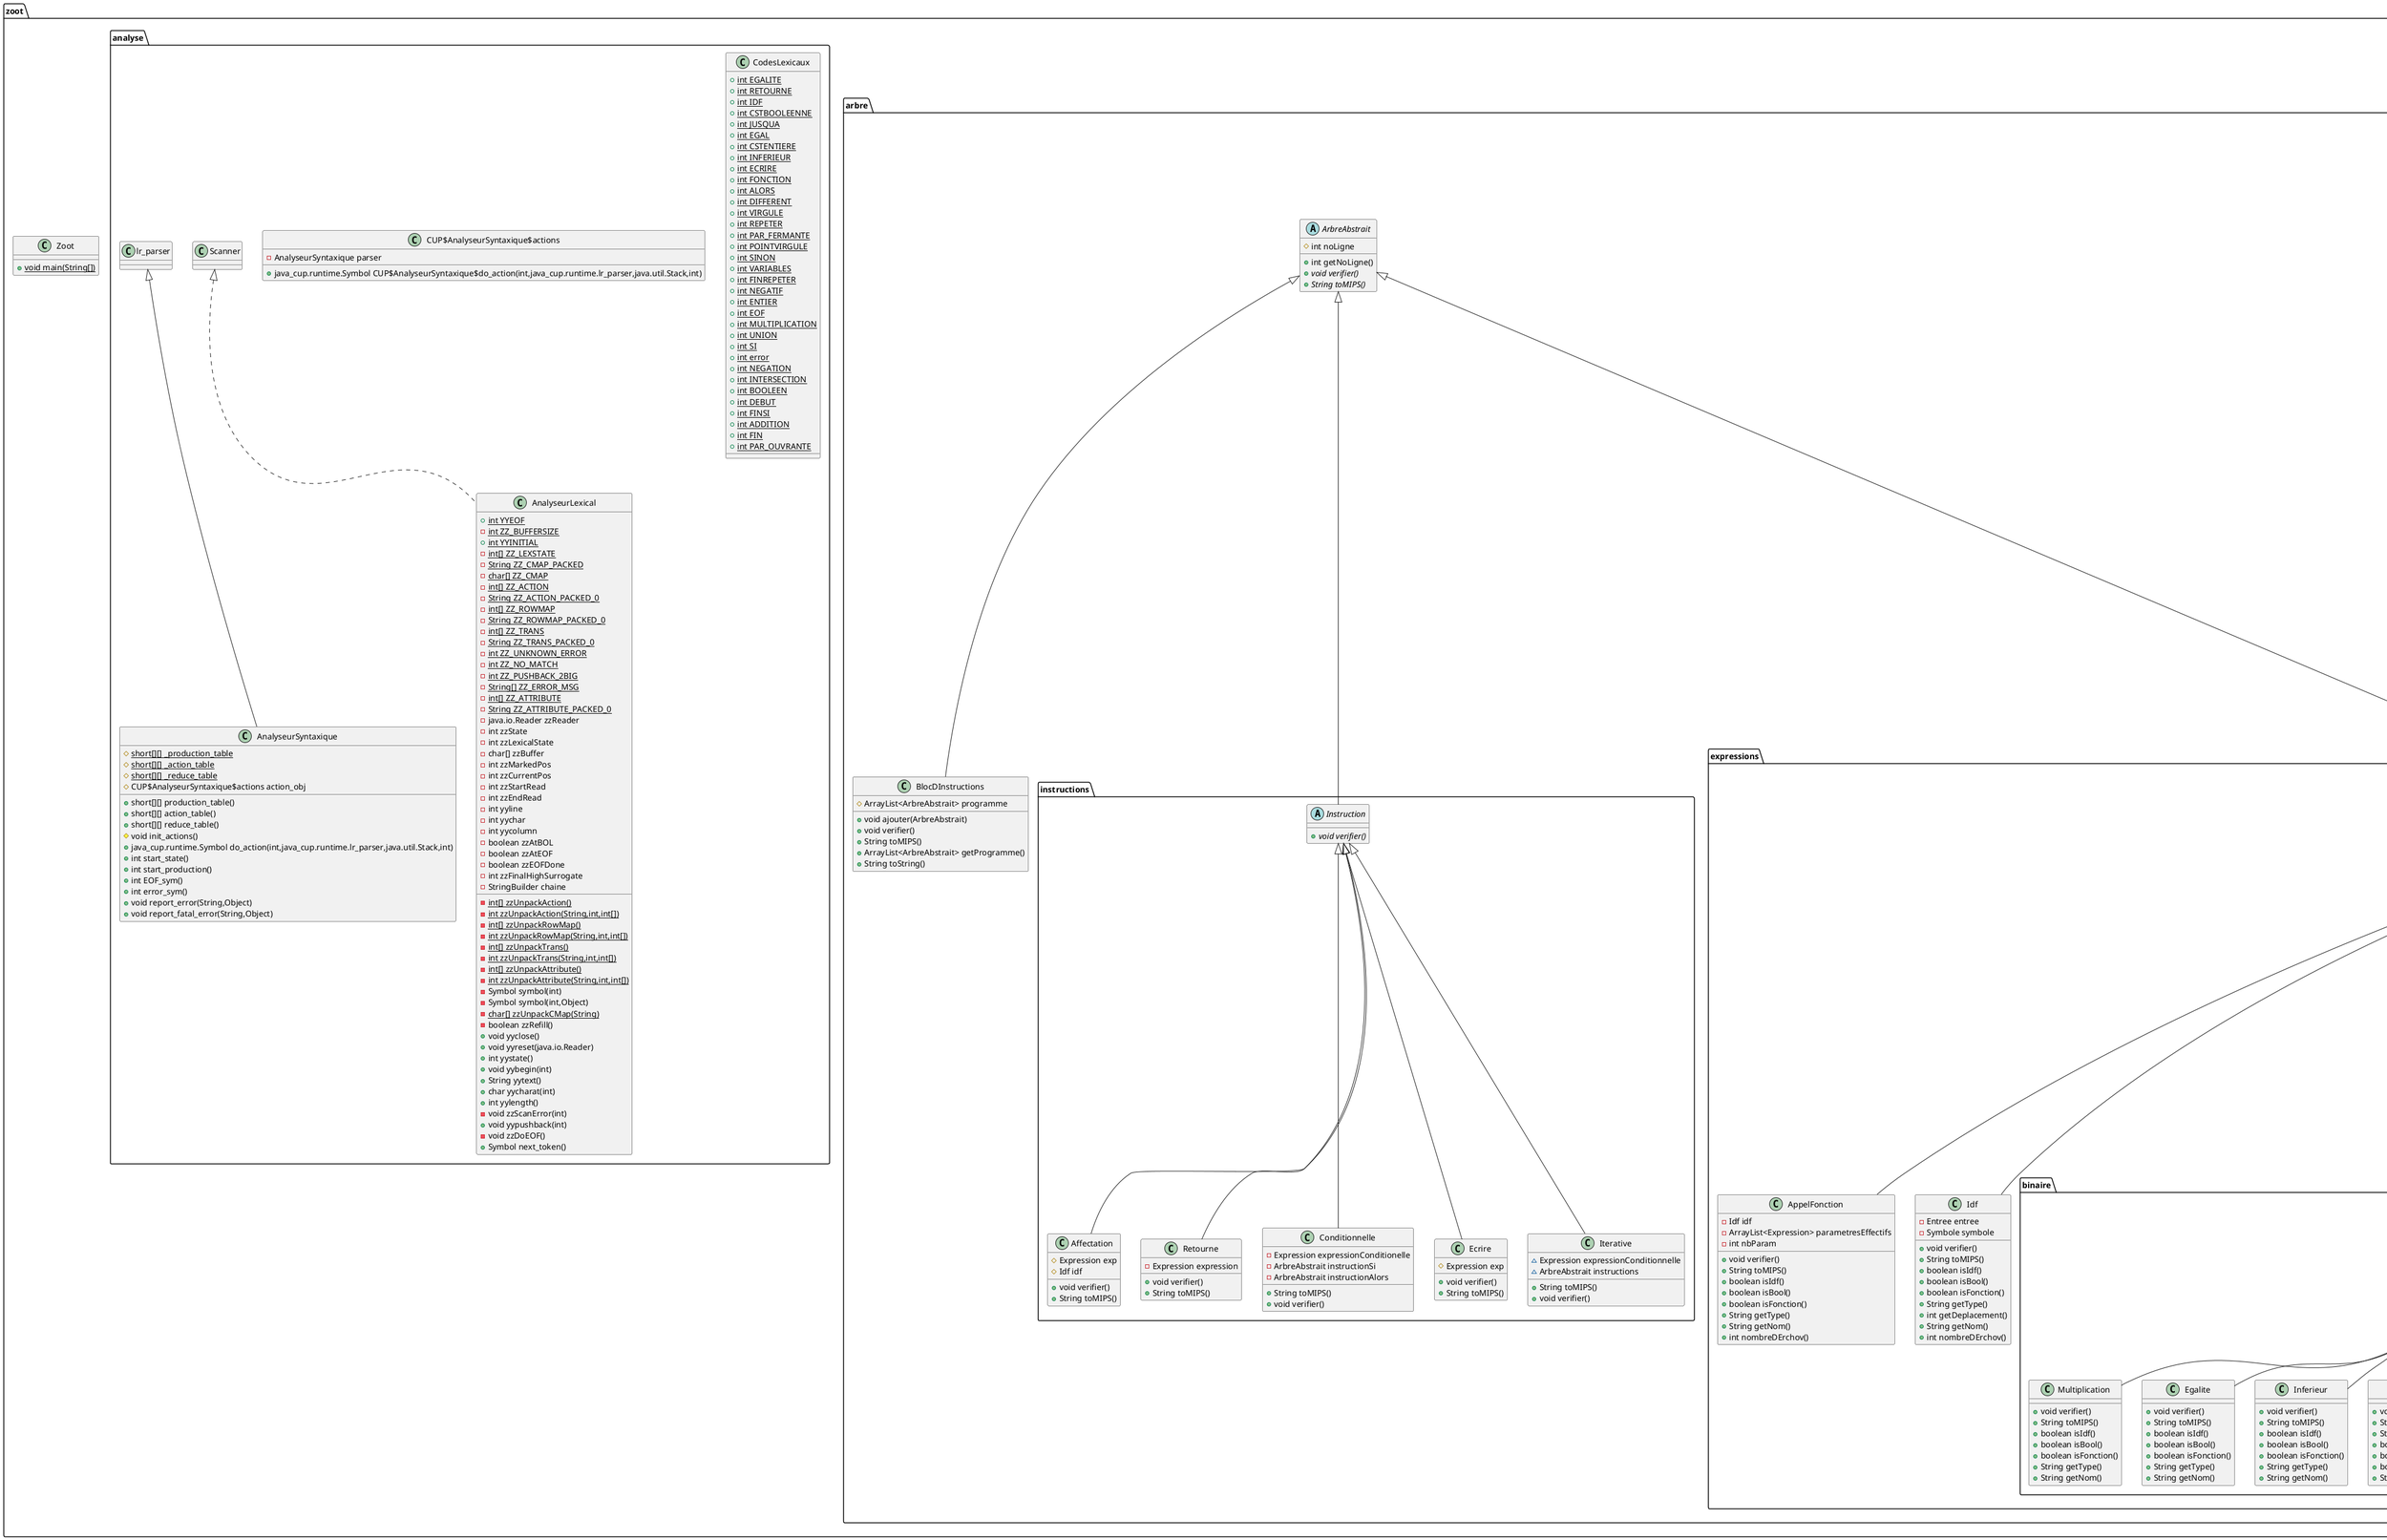 @startuml
abstract class zoot.exceptions.AnalyseException {
}
class zoot.arbre.instructions.Affectation {
# Expression exp
# Idf idf
+ void verifier()
+ String toMIPS()
}
class zoot.arbre.declarations.Fonction {
- ArbreAbstrait arbre
- int noLigne
- String idf
- int numeroBloc
- HashMap<Entree,Symbole> parametres
- String etiquette
+ String toMIPS()
+ void verifier()
+ void recupererParametres()
+ int getNoLigne()
+ void setEtiquette()
+ String getIdf()
+ int getNumeroBloc()
+ int getNbParam()
+ String getTypeParam(int)
}
class zoot.arbre.expressions.binaire.Multiplication {
+ void verifier()
+ String toMIPS()
+ boolean isIdf()
+ boolean isBool()
+ boolean isFonction()
+ String getType()
+ String getNom()
}
class zoot.arbre.expressions.unaire.Oppose {
- Expression expression
+ void verifier()
+ boolean isIdf()
+ boolean isBool()
+ boolean isFonction()
+ String getType()
+ String getNom()
+ int nombreDErchov()
+ String toMIPS()
}
class zoot.arbre.expressions.binaire.Egalite {
+ void verifier()
+ String toMIPS()
+ boolean isIdf()
+ boolean isBool()
+ boolean isFonction()
+ String getType()
+ String getNom()
}
class zoot.exceptions.DoubleDeclaration {
}
abstract class zoot.arbre.instructions.Instruction {
+ {abstract}void verifier()
}
class zoot.exceptions.Erreur {
- String message
- int ligne
+ String getMessage()
+ int getLigne()
}
class zoot.exceptions.VariableNonDeclaree {
}
class zoot.exceptions.AnalyseSemantiqueException {
}
class zoot.arbre.expressions.unaire.ExpressionPrioritaire {
- Expression expression
+ void verifier()
+ boolean isIdf()
+ boolean isBool()
+ boolean isFonction()
+ String getType()
+ String getNom()
+ int nombreDErchov()
+ String toMIPS()
}
class zoot.arbre.BlocDInstructions {
# ArrayList<ArbreAbstrait> programme
+ void ajouter(ArbreAbstrait)
+ void verifier()
+ String toMIPS()
+ ArrayList<ArbreAbstrait> getProgramme()
+ String toString()
}
class zoot.exceptions.AnalyseLexicaleException {
}
abstract class zoot.arbre.expressions.Expression {
+ {abstract}boolean isIdf()
+ {abstract}boolean isBool()
+ {abstract}boolean isFonction()
+ {abstract}String getType()
+ {abstract}String getNom()
+ {abstract}int nombreDErchov()
+ {abstract}String toMIPS()
}
class zoot.analyse.CodesLexicaux {
+ {static} int EGALITE
+ {static} int RETOURNE
+ {static} int IDF
+ {static} int CSTBOOLEENNE
+ {static} int JUSQUA
+ {static} int EGAL
+ {static} int CSTENTIERE
+ {static} int INFERIEUR
+ {static} int ECRIRE
+ {static} int FONCTION
+ {static} int ALORS
+ {static} int DIFFERENT
+ {static} int VIRGULE
+ {static} int REPETER
+ {static} int PAR_FERMANTE
+ {static} int POINTVIRGULE
+ {static} int SINON
+ {static} int VARIABLES
+ {static} int FINREPETER
+ {static} int NEGATIF
+ {static} int ENTIER
+ {static} int EOF
+ {static} int MULTIPLICATION
+ {static} int UNION
+ {static} int SI
+ {static} int error
+ {static} int NEGATION
+ {static} int INTERSECTION
+ {static} int BOOLEEN
+ {static} int DEBUT
+ {static} int FINSI
+ {static} int ADDITION
+ {static} int FIN
+ {static} int PAR_OUVRANTE
}
class zoot.arbre.expressions.binaire.Inferieur {
+ void verifier()
+ String toMIPS()
+ boolean isIdf()
+ boolean isBool()
+ boolean isFonction()
+ String getType()
+ String getNom()
}
class zoot.arbre.instructions.Retourne {
- Expression expression
+ void verifier()
+ String toMIPS()
}
class zoot.arbre.expressions.unaire.ConstanteBooleenne {
+ String toMIPS()
+ boolean isBool()
+ boolean isFonction()
+ String getType()
+ int nombreDErchov()
}
class zoot.analyse.AnalyseurLexical {
+ {static} int YYEOF
- {static} int ZZ_BUFFERSIZE
+ {static} int YYINITIAL
- {static} int[] ZZ_LEXSTATE
- {static} String ZZ_CMAP_PACKED
- {static} char[] ZZ_CMAP
- {static} int[] ZZ_ACTION
- {static} String ZZ_ACTION_PACKED_0
- {static} int[] ZZ_ROWMAP
- {static} String ZZ_ROWMAP_PACKED_0
- {static} int[] ZZ_TRANS
- {static} String ZZ_TRANS_PACKED_0
- {static} int ZZ_UNKNOWN_ERROR
- {static} int ZZ_NO_MATCH
- {static} int ZZ_PUSHBACK_2BIG
- {static} String[] ZZ_ERROR_MSG
- {static} int[] ZZ_ATTRIBUTE
- {static} String ZZ_ATTRIBUTE_PACKED_0
- java.io.Reader zzReader
- int zzState
- int zzLexicalState
- char[] zzBuffer
- int zzMarkedPos
- int zzCurrentPos
- int zzStartRead
- int zzEndRead
- int yyline
- int yychar
- int yycolumn
- boolean zzAtBOL
- boolean zzAtEOF
- boolean zzEOFDone
- int zzFinalHighSurrogate
- StringBuilder chaine
- {static} int[] zzUnpackAction()
- {static} int zzUnpackAction(String,int,int[])
- {static} int[] zzUnpackRowMap()
- {static} int zzUnpackRowMap(String,int,int[])
- {static} int[] zzUnpackTrans()
- {static} int zzUnpackTrans(String,int,int[])
- {static} int[] zzUnpackAttribute()
- {static} int zzUnpackAttribute(String,int,int[])
- Symbol symbol(int)
- Symbol symbol(int,Object)
- {static} char[] zzUnpackCMap(String)
- boolean zzRefill()
+ void yyclose()
+ void yyreset(java.io.Reader)
+ int yystate()
+ void yybegin(int)
+ String yytext()
+ char yycharat(int)
+ int yylength()
- void zzScanError(int)
+ void yypushback(int)
- void zzDoEOF()
+ Symbol next_token()
}
class zoot.arbre.declarations.SymboleParam {
+ boolean isParam()
+ String toString()
}
abstract class zoot.arbre.expressions.unaire.Constante {
# String cste
+ void verifier()
+ String toString()
+ boolean isIdf()
+ String getNom()
}
class zoot.arbre.expressions.AppelFonction {
- Idf idf
- ArrayList<Expression> parametresEffectifs
- int nbParam
+ void verifier()
+ String toMIPS()
+ boolean isIdf()
+ boolean isBool()
+ boolean isFonction()
+ String getType()
+ String getNom()
+ int nombreDErchov()
}
class zoot.arbre.expressions.binaire.Addition {
+ void verifier()
+ String getNom()
+ String toMIPS()
+ boolean isIdf()
+ boolean isBool()
+ boolean isFonction()
+ String getType()
}
class zoot.arbre.expressions.binaire.Intersection {
+ void verifier()
+ String toMIPS()
+ boolean isIdf()
+ boolean isBool()
+ boolean isFonction()
+ String getType()
+ String getNom()
}
class zoot.analyse.AnalyseurSyntaxique {
# {static} short[][] _production_table
# {static} short[][] _action_table
# {static} short[][] _reduce_table
# CUP$AnalyseurSyntaxique$actions action_obj
+ short[][] production_table()
+ short[][] action_table()
+ short[][] reduce_table()
# void init_actions()
+ java_cup.runtime.Symbol do_action(int,java_cup.runtime.lr_parser,java.util.Stack,int)
+ int start_state()
+ int start_production()
+ int EOF_sym()
+ int error_sym()
+ void report_error(String,Object)
+ void report_fatal_error(String,Object)
}
class zoot.analyse.CUP$AnalyseurSyntaxique$actions {
- AnalyseurSyntaxique parser
+ java_cup.runtime.Symbol CUP$AnalyseurSyntaxique$do_action(int,java_cup.runtime.lr_parser,java.util.Stack,int)
}
class zoot.arbre.instructions.Conditionnelle {
- Expression expressionConditionelle
- ArbreAbstrait instructionSi
- ArbreAbstrait instructionAlors
+ String toMIPS()
+ void verifier()
}
class zoot.arbre.declarations.ListeFonctions {
- ArrayList<Fonction> fonctions
- ArrayList<Expression> parametresEffectifs
- HashMap<Entree,Symbole> parametres
- int cpt
- {static} ListeFonctions INSTANCE
+ {static} ListeFonctions getInstance()
+ void ajouter(Fonction)
+ ArrayList<Fonction> getFonctions()
+ int getCpt()
+ void setCpt(int)
+ ArrayList<Expression> getParametresEffectifs()
+ void viderParametresEffectifs()
+ void ajouterParametreEffectif(Expression)
+ void viderParametres()
+ void ajouterParametre(Entree,Symbole)
+ HashMap<Entree,Symbole> getParametres()
+ void verifier()
}
class zoot.arbre.expressions.unaire.Negation {
~ Expression expression
+ void verifier()
+ boolean isIdf()
+ boolean isBool()
+ boolean isFonction()
+ String getType()
+ String getNom()
+ int nombreDErchov()
+ String toMIPS()
}
class zoot.arbre.instructions.Ecrire {
# Expression exp
+ void verifier()
+ String toMIPS()
}
class zoot.arbre.declarations.SymboleFonction {
}
class zoot.arbre.declarations.Symbole {
- String type
# int noLigne
- int numBloc
# int deplacement
# int nbParams
+ int getDeplacement()
+ void setDeplacement(int)
+ void setNbParams(int)
+ String getType()
+ void setType(String)
+ int getNoLigne()
+ int getNumBloc()
+ boolean isParam()
+ int getNbParams()
+ String toString()
}
class zoot.arbre.expressions.unaire.ConstanteEntiere {
+ String toMIPS()
+ boolean isBool()
+ boolean isFonction()
+ String getType()
+ int nombreDErchov()
}
class zoot.arbre.instructions.Iterative {
~ Expression expressionConditionnelle
~ ArbreAbstrait instructions
+ String toMIPS()
+ void verifier()
}
class zoot.arbre.expressions.binaire.Union {
+ void verifier()
+ String toMIPS()
+ boolean isIdf()
+ boolean isBool()
+ boolean isFonction()
+ String getType()
+ String getNom()
}
class zoot.arbre.declarations.TDS {
- {static} TDS INSTANCE
- ArrayList<HashMap<Entree,Symbole>> blocs
- int blocCourant
- int etiquetteCourante
+ {static} TDS getInstance()
+ int getEtiquetteCourante()
+ void ajouter(Entree,Symbole)
+ Symbole identifier(Entree)
+ SymboleFonction trouverFonction(String,int)
+ int getTailleZoneVariable()
+ void entreeBloc()
+ void sortieBloc()
+ int getBlocCourant()
+ void setBlocCourant(int)
+ int getNbParam()
+ ArrayList<HashMap<Entree,Symbole>> getBlocs()
+ String toString()
}
abstract class zoot.arbre.expressions.binaire.Binaire {
# Expression expressionGauche
# Expression expressionDroite
+ {abstract}void verifier()
+ {abstract}String toMIPS()
+ {abstract}boolean isIdf()
+ {abstract}boolean isBool()
+ {abstract}boolean isFonction()
+ {abstract}String getType()
+ {abstract}String getNom()
+ int nombreDErchov()
}
class zoot.exceptions.AnalyseSyntaxiqueException {
}
abstract class zoot.arbre.ArbreAbstrait {
# int noLigne
+ int getNoLigne()
+ {abstract}void verifier()
+ {abstract}String toMIPS()
}
class zoot.Zoot {
+ {static} void main(String[])
}
class zoot.arbre.expressions.Idf {
- Entree entree
- Symbole symbole
+ void verifier()
+ String toMIPS()
+ boolean isIdf()
+ boolean isBool()
+ boolean isFonction()
+ String getType()
+ int getDeplacement()
+ String getNom()
+ int nombreDErchov()
}
class zoot.exceptions.ListeErreurs {
- {static} ListeErreurs INSTANCE
- ArrayList<Erreur> erreurs
+ {static} ListeErreurs getInstance()
+ void ajouter(Erreur)
+ int getNbErreurs()
+ ArrayList<Erreur> getErreurs()
}
class zoot.arbre.expressions.binaire.Different {
+ void verifier()
+ String toMIPS()
+ boolean isIdf()
+ boolean isBool()
+ boolean isFonction()
+ String getType()
+ String getNom()
}
class zoot.arbre.declarations.Entree {
- String nom
- String type
+ String getNom()
+ String getType()
+ String toString()
}


zoot.exceptions.RuntimeException <|-- zoot.exceptions.AnalyseException
zoot.arbre.instructions.Instruction <|-- zoot.arbre.instructions.Affectation
zoot.arbre.expressions.binaire.Binaire <|-- zoot.arbre.expressions.binaire.Multiplication
zoot.arbre.expressions.Expression <|-- zoot.arbre.expressions.unaire.Oppose
zoot.arbre.expressions.binaire.Binaire <|-- zoot.arbre.expressions.binaire.Egalite
zoot.exceptions.AnalyseSemantiqueException <|-- zoot.exceptions.DoubleDeclaration
zoot.arbre.ArbreAbstrait <|-- zoot.arbre.instructions.Instruction
zoot.exceptions.AnalyseSemantiqueException <|-- zoot.exceptions.VariableNonDeclaree
zoot.exceptions.AnalyseException <|-- zoot.exceptions.AnalyseSemantiqueException
zoot.arbre.expressions.Expression <|-- zoot.arbre.expressions.unaire.ExpressionPrioritaire
zoot.arbre.ArbreAbstrait <|-- zoot.arbre.BlocDInstructions
zoot.exceptions.AnalyseException <|-- zoot.exceptions.AnalyseLexicaleException
zoot.arbre.ArbreAbstrait <|-- zoot.arbre.expressions.Expression
zoot.arbre.expressions.binaire.Binaire <|-- zoot.arbre.expressions.binaire.Inferieur
zoot.arbre.instructions.Instruction <|-- zoot.arbre.instructions.Retourne
zoot.arbre.expressions.unaire.Constante <|-- zoot.arbre.expressions.unaire.ConstanteBooleenne
zoot.analyse.Scanner <|.. zoot.analyse.AnalyseurLexical
zoot.arbre.declarations.Symbole <|-- zoot.arbre.declarations.SymboleParam
zoot.arbre.expressions.Expression <|-- zoot.arbre.expressions.unaire.Constante
zoot.arbre.expressions.Expression <|-- zoot.arbre.expressions.AppelFonction
zoot.arbre.expressions.binaire.Binaire <|-- zoot.arbre.expressions.binaire.Addition
zoot.arbre.expressions.binaire.Binaire <|-- zoot.arbre.expressions.binaire.Intersection
zoot.analyse.lr_parser <|-- zoot.analyse.AnalyseurSyntaxique
zoot.arbre.instructions.Instruction <|-- zoot.arbre.instructions.Conditionnelle
zoot.arbre.expressions.Expression <|-- zoot.arbre.expressions.unaire.Negation
zoot.arbre.instructions.Instruction <|-- zoot.arbre.instructions.Ecrire
zoot.arbre.declarations.Symbole <|-- zoot.arbre.declarations.SymboleFonction
zoot.arbre.expressions.unaire.Constante <|-- zoot.arbre.expressions.unaire.ConstanteEntiere
zoot.arbre.instructions.Instruction <|-- zoot.arbre.instructions.Iterative
zoot.arbre.expressions.binaire.Binaire <|-- zoot.arbre.expressions.binaire.Union
zoot.arbre.expressions.Expression <|-- zoot.arbre.expressions.binaire.Binaire
zoot.exceptions.AnalyseException <|-- zoot.exceptions.AnalyseSyntaxiqueException
zoot.arbre.expressions.Expression <|-- zoot.arbre.expressions.Idf
zoot.arbre.expressions.binaire.Binaire <|-- zoot.arbre.expressions.binaire.Different
@enduml